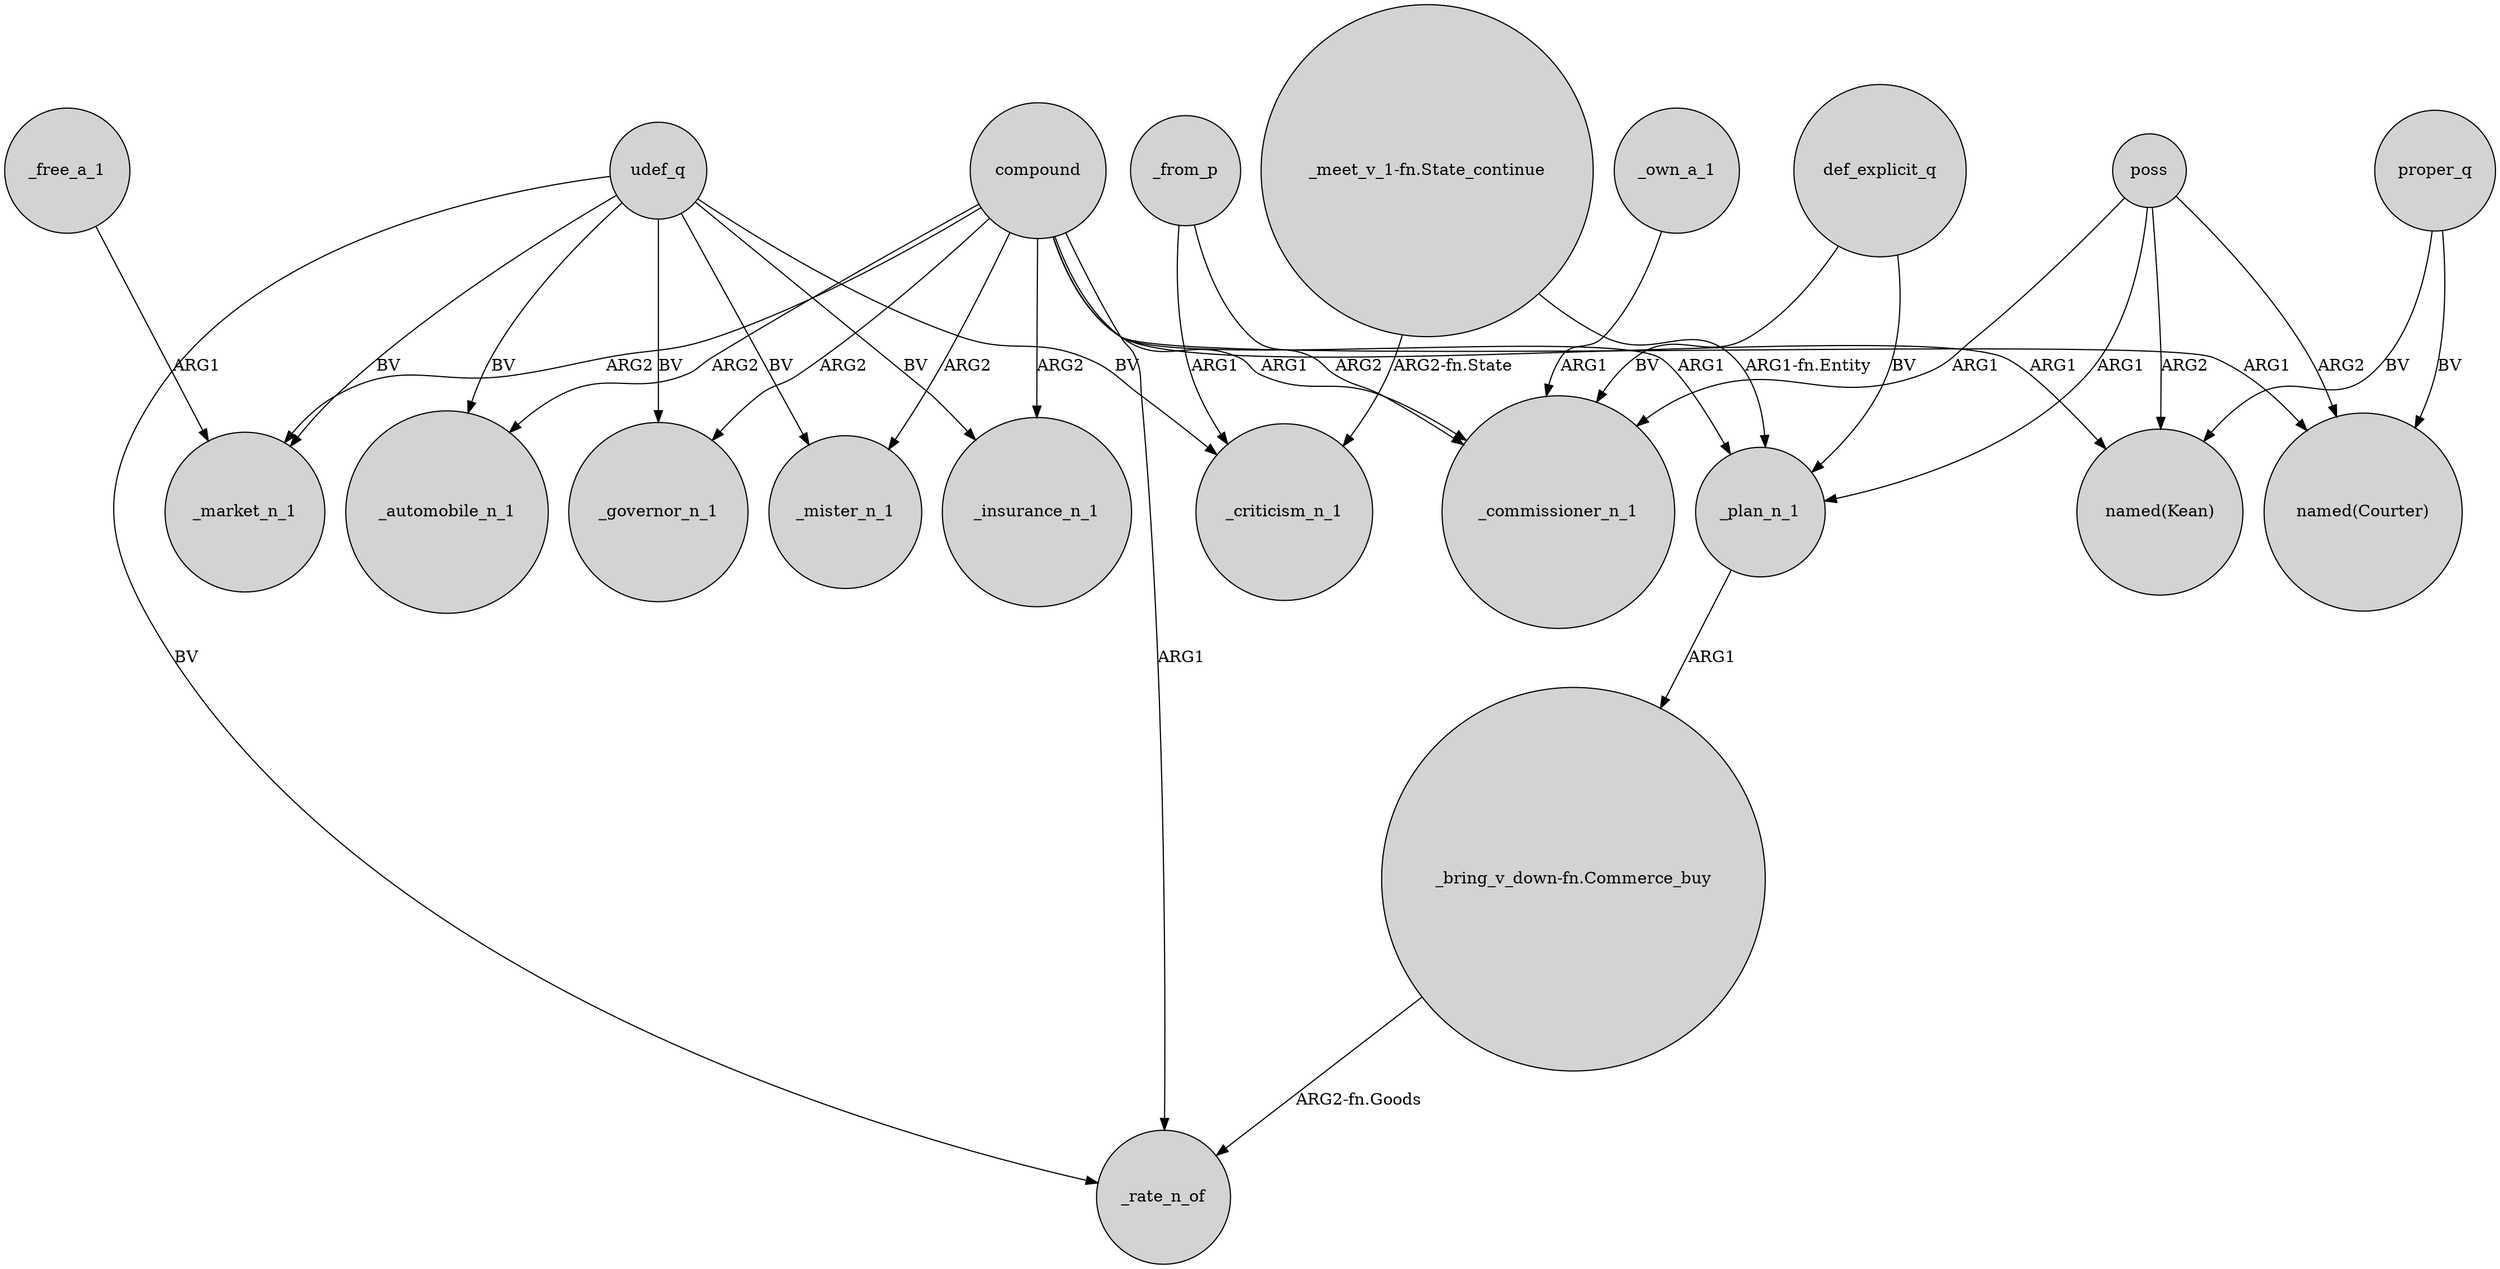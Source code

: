 digraph {
	node [shape=circle style=filled]
	_free_a_1 -> _market_n_1 [label=ARG1]
	udef_q -> _insurance_n_1 [label=BV]
	compound -> _mister_n_1 [label=ARG2]
	udef_q -> _market_n_1 [label=BV]
	poss -> _commissioner_n_1 [label=ARG1]
	_plan_n_1 -> "_bring_v_down-fn.Commerce_buy" [label=ARG1]
	"_bring_v_down-fn.Commerce_buy" -> _rate_n_of [label="ARG2-fn.Goods"]
	compound -> "named(Kean)" [label=ARG1]
	"_meet_v_1-fn.State_continue" -> _criticism_n_1 [label="ARG2-fn.State"]
	compound -> _market_n_1 [label=ARG2]
	def_explicit_q -> _plan_n_1 [label=BV]
	"_meet_v_1-fn.State_continue" -> _plan_n_1 [label="ARG1-fn.Entity"]
	proper_q -> "named(Kean)" [label=BV]
	proper_q -> "named(Courter)" [label=BV]
	compound -> _rate_n_of [label=ARG1]
	udef_q -> _mister_n_1 [label=BV]
	udef_q -> _rate_n_of [label=BV]
	poss -> "named(Kean)" [label=ARG2]
	def_explicit_q -> _commissioner_n_1 [label=BV]
	udef_q -> _automobile_n_1 [label=BV]
	udef_q -> _criticism_n_1 [label=BV]
	compound -> _governor_n_1 [label=ARG2]
	compound -> "named(Courter)" [label=ARG1]
	poss -> _plan_n_1 [label=ARG1]
	udef_q -> _governor_n_1 [label=BV]
	_from_p -> _commissioner_n_1 [label=ARG2]
	compound -> _commissioner_n_1 [label=ARG1]
	compound -> _insurance_n_1 [label=ARG2]
	_from_p -> _criticism_n_1 [label=ARG1]
	compound -> _plan_n_1 [label=ARG1]
	compound -> _automobile_n_1 [label=ARG2]
	_own_a_1 -> _commissioner_n_1 [label=ARG1]
	poss -> "named(Courter)" [label=ARG2]
}
